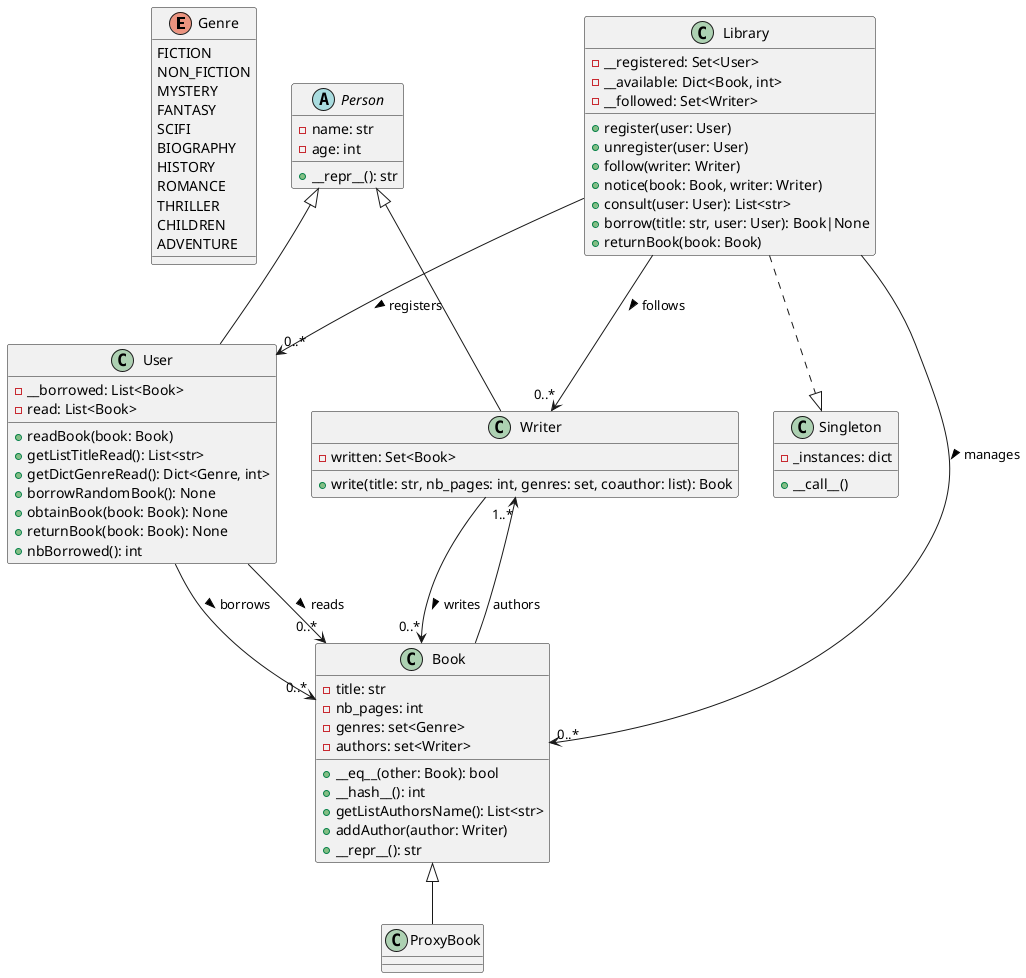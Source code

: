 @startuml

' ENUM
enum Genre {
  FICTION
  NON_FICTION
  MYSTERY
  FANTASY
  SCIFI
  BIOGRAPHY
  HISTORY
  ROMANCE
  THRILLER
  CHILDREN
  ADVENTURE
}

' ABSTRACT CLASS
abstract class Person {
  - name: str
  - age: int
  + __repr__(): str
}

class Writer {
  - written: Set<Book>
  + write(title: str, nb_pages: int, genres: set, coauthor: list): Book
}

class User {
  - __borrowed: List<Book>
  - read: List<Book>
  + readBook(book: Book)
  + getListTitleRead(): List<str>
  + getDictGenreRead(): Dict<Genre, int>
  + borrowRandomBook(): None
  + obtainBook(book: Book): None
  + returnBook(book: Book): None
  + nbBorrowed(): int
}

class Book {
  - title: str
  - nb_pages: int
  - genres: set<Genre>
  - authors: set<Writer>
  + __eq__(other: Book): bool
  + __hash__(): int
  + getListAuthorsName(): List<str>
  + addAuthor(author: Writer)
  + __repr__(): str
}

class ProxyBook {
}

class Library {
  - __registered: Set<User>
  - __available: Dict<Book, int>
  - __followed: Set<Writer>
  + register(user: User)
  + unregister(user: User)
  + follow(writer: Writer)
  + notice(book: Book, writer: Writer)
  + consult(user: User): List<str>
  + borrow(title: str, user: User): Book|None
  + returnBook(book: Book)
}

class Singleton {
  - _instances: dict
  + __call__()
}

' RELATIONS
Person <|-- Writer
Person <|-- User
Book <|-- ProxyBook
Library ..|> Singleton

Writer --> "0..*" Book : writes >
Book --> "1..*" Writer : authors
User --> "0..*" Book : reads >
User --> "0..*" Book : borrows >
Library --> "0..*" User : registers >
Library --> "0..*" Book : manages >
Library --> "0..*" Writer : follows >

@enduml
